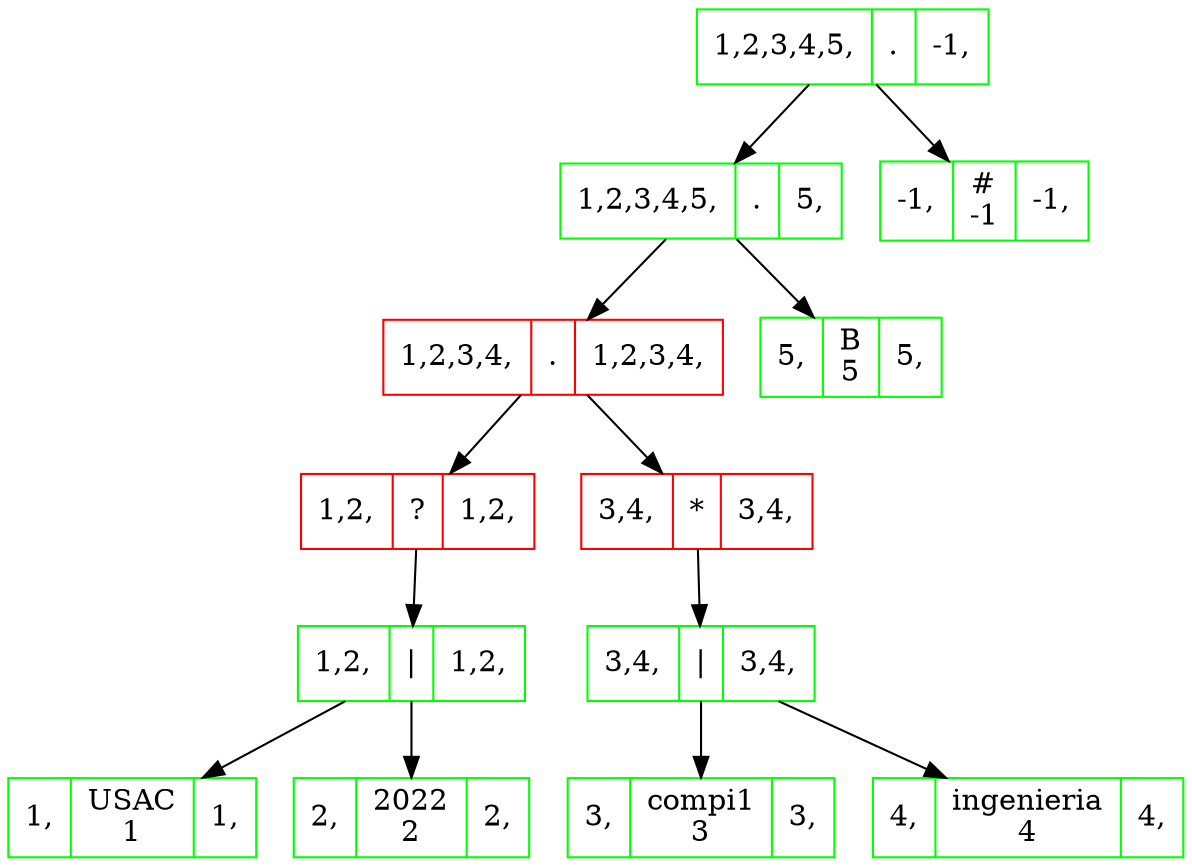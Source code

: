 digraph structs { 
node[shape = box]; 
node[shape = box, color = green]; 
Nodo2032188048[shape=record, label = "<f0> 1,2,3,4,5, | <f1>. | <f2> -1,"];
node[shape = box, color = green]; 
Nodo112466394[shape=record, label = "<f0> 1,2,3,4,5, | <f1>. | <f2> 5,"];
node[shape = box, color = red]; 
Nodo992846223[shape=record, label = "<f0> 1,2,3,4, | <f1>. | <f2> 1,2,3,4,"];
node[shape = box, color = red]; 
Nodo1493625803[shape=record, label = "<f0> 1,2, | <f1>? | <f2> 1,2,"];
node[shape = box, color = green]; 
Nodo630074945[shape=record, label = "<f0> 1,2, | <f1>\| | <f2> 1,2,"];
node[shape = box, color = green]; 
Nodo64133603[shape=record, label = "<f0> 1, | <f1>USAC\n1 | <f2> 1,"];
node[shape = box, color = green]; 
Nodo1436901839[shape=record, label = "<f0> 2, | <f1>2022\n2 | <f2> 2,"];
node[shape = box, color = red]; 
Nodo999522307[shape=record, label = "<f0> 3,4, | <f1>* | <f2> 3,4,"];
node[shape = box, color = green]; 
Nodo1866161430[shape=record, label = "<f0> 3,4, | <f1>\| | <f2> 3,4,"];
node[shape = box, color = green]; 
Nodo2024918163[shape=record, label = "<f0> 3, | <f1>compi1\n3 | <f2> 3,"];
node[shape = box, color = green]; 
Nodo107241811[shape=record, label = "<f0> 4, | <f1>ingenieria\n4 | <f2> 4,"];
node[shape = box, color = green]; 
Nodo558922244[shape=record, label = "<f0> 5, | <f1>B\n5 | <f2> 5,"];
node[shape = box, color = green]; 
Nodo339099861[shape=record, label = "<f0> -1, | <f1>#\n-1 | <f2> -1,"];

Nodo2032188048 -> Nodo112466394; 

Nodo2032188048 -> Nodo339099861; 

Nodo112466394 -> Nodo992846223; 

Nodo112466394 -> Nodo558922244; 

Nodo992846223 -> Nodo1493625803; 

Nodo992846223 -> Nodo999522307; 

Nodo1493625803 -> Nodo630074945; 

Nodo630074945 -> Nodo64133603; 

Nodo630074945 -> Nodo1436901839; 

Nodo999522307 -> Nodo1866161430; 

Nodo1866161430 -> Nodo2024918163; 

Nodo1866161430 -> Nodo107241811; 
}
